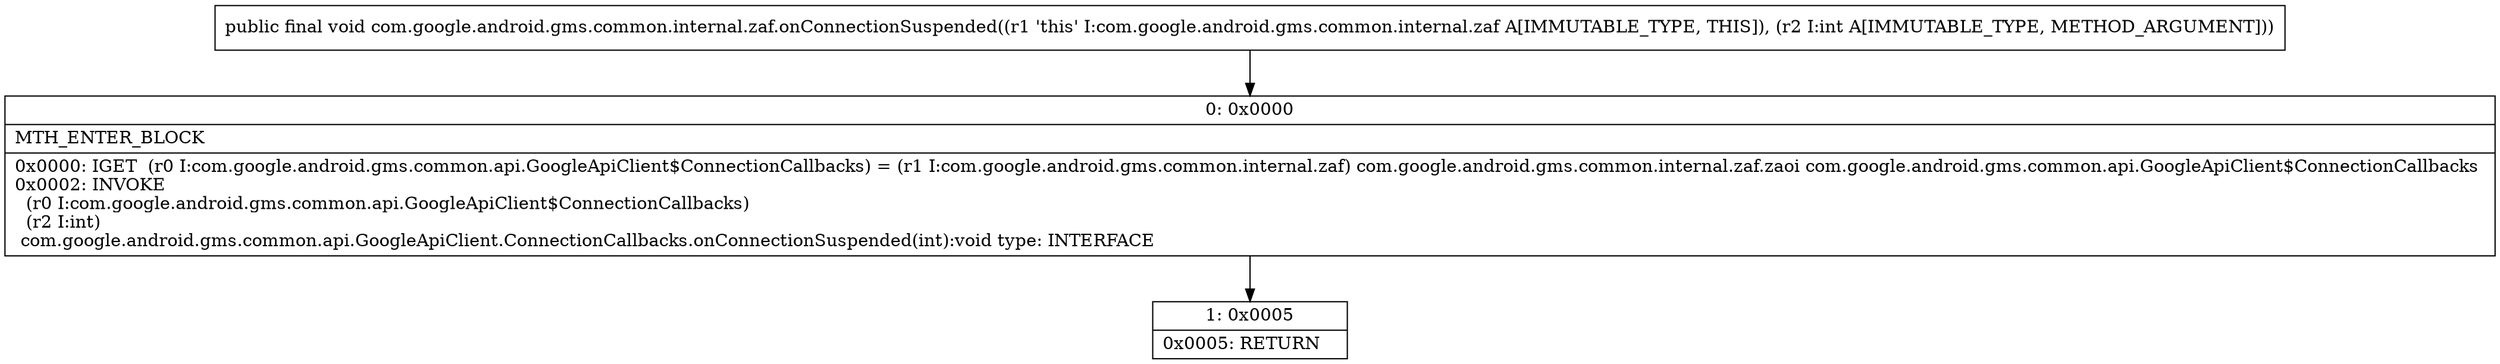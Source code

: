 digraph "CFG forcom.google.android.gms.common.internal.zaf.onConnectionSuspended(I)V" {
Node_0 [shape=record,label="{0\:\ 0x0000|MTH_ENTER_BLOCK\l|0x0000: IGET  (r0 I:com.google.android.gms.common.api.GoogleApiClient$ConnectionCallbacks) = (r1 I:com.google.android.gms.common.internal.zaf) com.google.android.gms.common.internal.zaf.zaoi com.google.android.gms.common.api.GoogleApiClient$ConnectionCallbacks \l0x0002: INVOKE  \l  (r0 I:com.google.android.gms.common.api.GoogleApiClient$ConnectionCallbacks)\l  (r2 I:int)\l com.google.android.gms.common.api.GoogleApiClient.ConnectionCallbacks.onConnectionSuspended(int):void type: INTERFACE \l}"];
Node_1 [shape=record,label="{1\:\ 0x0005|0x0005: RETURN   \l}"];
MethodNode[shape=record,label="{public final void com.google.android.gms.common.internal.zaf.onConnectionSuspended((r1 'this' I:com.google.android.gms.common.internal.zaf A[IMMUTABLE_TYPE, THIS]), (r2 I:int A[IMMUTABLE_TYPE, METHOD_ARGUMENT])) }"];
MethodNode -> Node_0;
Node_0 -> Node_1;
}

